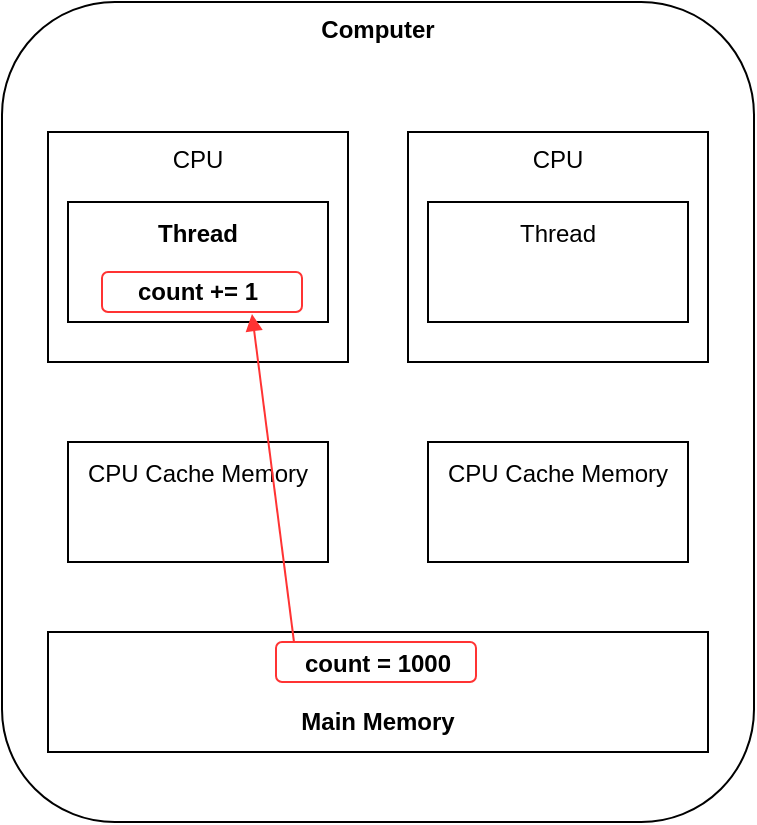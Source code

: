 <mxfile version="26.1.1">
  <diagram name="Page-1" id="Cj75Wb2cMKzgcgqpoRw1">
    <mxGraphModel dx="1114" dy="878" grid="1" gridSize="10" guides="1" tooltips="1" connect="1" arrows="1" fold="1" page="1" pageScale="1" pageWidth="827" pageHeight="1169" math="0" shadow="0">
      <root>
        <mxCell id="0" />
        <mxCell id="1" parent="0" />
        <mxCell id="N_augeW_jeKdv--Ho-yB-1" value="Computer" style="rounded=1;whiteSpace=wrap;html=1;fontStyle=1;verticalAlign=top;" vertex="1" parent="1">
          <mxGeometry x="143" y="90" width="376" height="410" as="geometry" />
        </mxCell>
        <mxCell id="N_augeW_jeKdv--Ho-yB-2" value="CPU" style="rounded=0;whiteSpace=wrap;html=1;verticalAlign=top;" vertex="1" parent="1">
          <mxGeometry x="166" y="155" width="150" height="115" as="geometry" />
        </mxCell>
        <mxCell id="N_augeW_jeKdv--Ho-yB-3" value="&lt;div&gt;&lt;span&gt;count = 1000&lt;/span&gt;&lt;/div&gt;&lt;div&gt;&lt;br&gt;&lt;/div&gt;Main Memory" style="rounded=0;whiteSpace=wrap;html=1;fontStyle=1" vertex="1" parent="1">
          <mxGeometry x="166" y="405" width="330" height="60" as="geometry" />
        </mxCell>
        <mxCell id="N_augeW_jeKdv--Ho-yB-4" value="CPU Cache Memory&lt;div&gt;&lt;br&gt;&lt;/div&gt;&lt;div&gt;&lt;br&gt;&lt;/div&gt;" style="rounded=0;whiteSpace=wrap;html=1;fontStyle=0" vertex="1" parent="1">
          <mxGeometry x="176" y="310" width="130" height="60" as="geometry" />
        </mxCell>
        <mxCell id="N_augeW_jeKdv--Ho-yB-5" value="Thread&lt;div&gt;&lt;br&gt;&lt;/div&gt;&lt;div&gt;&lt;span&gt;count += 1&lt;/span&gt;&lt;/div&gt;" style="rounded=0;whiteSpace=wrap;html=1;fontStyle=1" vertex="1" parent="1">
          <mxGeometry x="176" y="190" width="130" height="60" as="geometry" />
        </mxCell>
        <mxCell id="N_augeW_jeKdv--Ho-yB-6" value="CPU" style="rounded=0;whiteSpace=wrap;html=1;verticalAlign=top;" vertex="1" parent="1">
          <mxGeometry x="346" y="155" width="150" height="115" as="geometry" />
        </mxCell>
        <mxCell id="N_augeW_jeKdv--Ho-yB-7" value="CPU Cache Memory&lt;div&gt;&lt;br&gt;&lt;/div&gt;&lt;div&gt;&lt;br&gt;&lt;/div&gt;" style="rounded=0;whiteSpace=wrap;html=1;" vertex="1" parent="1">
          <mxGeometry x="356" y="310" width="130" height="60" as="geometry" />
        </mxCell>
        <mxCell id="N_augeW_jeKdv--Ho-yB-8" value="Thread&lt;div&gt;&lt;br&gt;&lt;/div&gt;&lt;div&gt;&lt;br&gt;&lt;/div&gt;" style="rounded=0;whiteSpace=wrap;html=1;" vertex="1" parent="1">
          <mxGeometry x="356" y="190" width="130" height="60" as="geometry" />
        </mxCell>
        <mxCell id="N_augeW_jeKdv--Ho-yB-9" value="" style="rounded=1;whiteSpace=wrap;html=1;strokeColor=#FF3333;fillColor=none;" vertex="1" parent="1">
          <mxGeometry x="280" y="410" width="100" height="20" as="geometry" />
        </mxCell>
        <mxCell id="N_augeW_jeKdv--Ho-yB-11" value="" style="rounded=1;whiteSpace=wrap;html=1;strokeColor=#FF3333;fillColor=none;" vertex="1" parent="1">
          <mxGeometry x="193" y="225" width="100" height="20" as="geometry" />
        </mxCell>
        <mxCell id="N_augeW_jeKdv--Ho-yB-12" value="" style="endArrow=block;html=1;rounded=0;exitX=0.09;exitY=-0.05;exitDx=0;exitDy=0;exitPerimeter=0;entryX=0.75;entryY=1;entryDx=0;entryDy=0;endFill=1;strokeColor=#FF3333;" edge="1" parent="1">
          <mxGeometry width="50" height="50" relative="1" as="geometry">
            <mxPoint x="289" y="410" as="sourcePoint" />
            <mxPoint x="268" y="246" as="targetPoint" />
          </mxGeometry>
        </mxCell>
      </root>
    </mxGraphModel>
  </diagram>
</mxfile>
